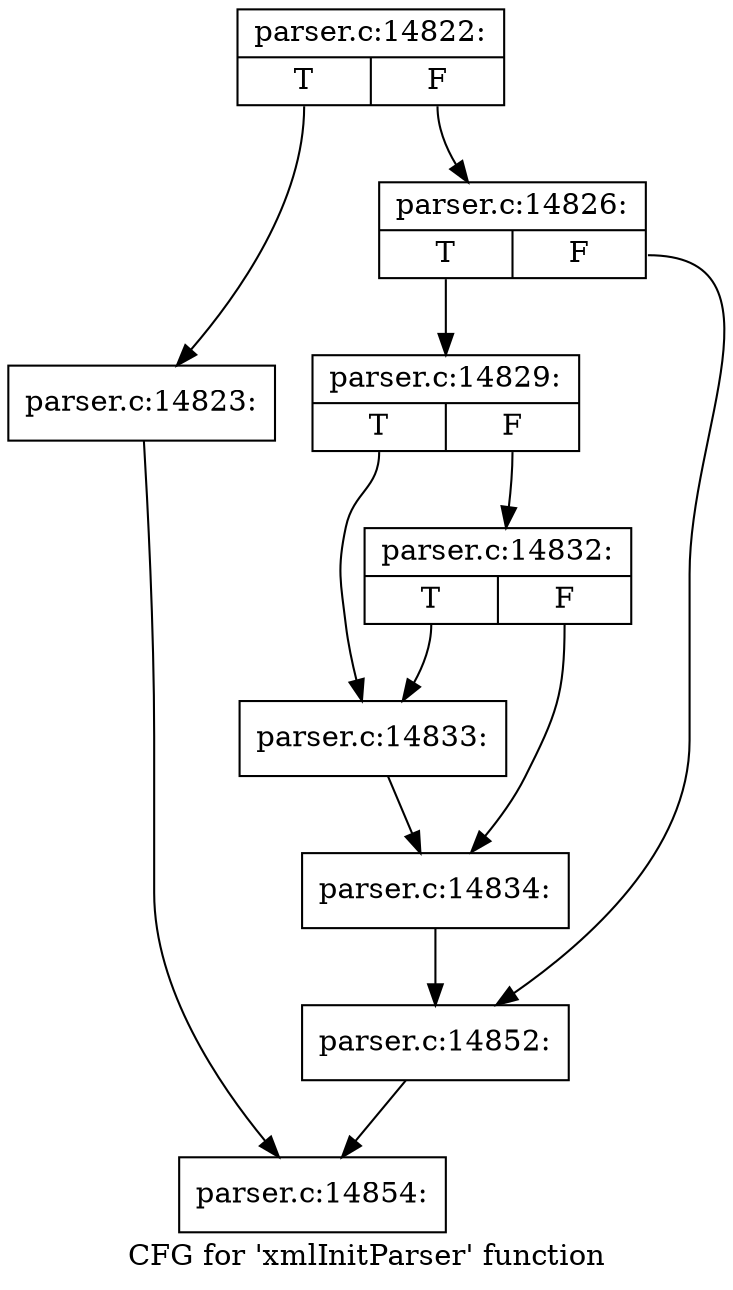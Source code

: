 digraph "CFG for 'xmlInitParser' function" {
	label="CFG for 'xmlInitParser' function";

	Node0x46d9750 [shape=record,label="{parser.c:14822:|{<s0>T|<s1>F}}"];
	Node0x46d9750:s0 -> Node0x46d9830;
	Node0x46d9750:s1 -> Node0x46d9880;
	Node0x46d9830 [shape=record,label="{parser.c:14823:}"];
	Node0x46d9830 -> Node0x46d9640;
	Node0x46d9880 [shape=record,label="{parser.c:14826:|{<s0>T|<s1>F}}"];
	Node0x46d9880:s0 -> Node0x46d9ca0;
	Node0x46d9880:s1 -> Node0x46d9e90;
	Node0x46d9ca0 [shape=record,label="{parser.c:14829:|{<s0>T|<s1>F}}"];
	Node0x46d9ca0:s0 -> Node0x46da1d0;
	Node0x46d9ca0:s1 -> Node0x46da520;
	Node0x46da520 [shape=record,label="{parser.c:14832:|{<s0>T|<s1>F}}"];
	Node0x46da520:s0 -> Node0x46da1d0;
	Node0x46da520:s1 -> Node0x46da400;
	Node0x46da1d0 [shape=record,label="{parser.c:14833:}"];
	Node0x46da1d0 -> Node0x46da400;
	Node0x46da400 [shape=record,label="{parser.c:14834:}"];
	Node0x46da400 -> Node0x46d9e90;
	Node0x46d9e90 [shape=record,label="{parser.c:14852:}"];
	Node0x46d9e90 -> Node0x46d9640;
	Node0x46d9640 [shape=record,label="{parser.c:14854:}"];
}
